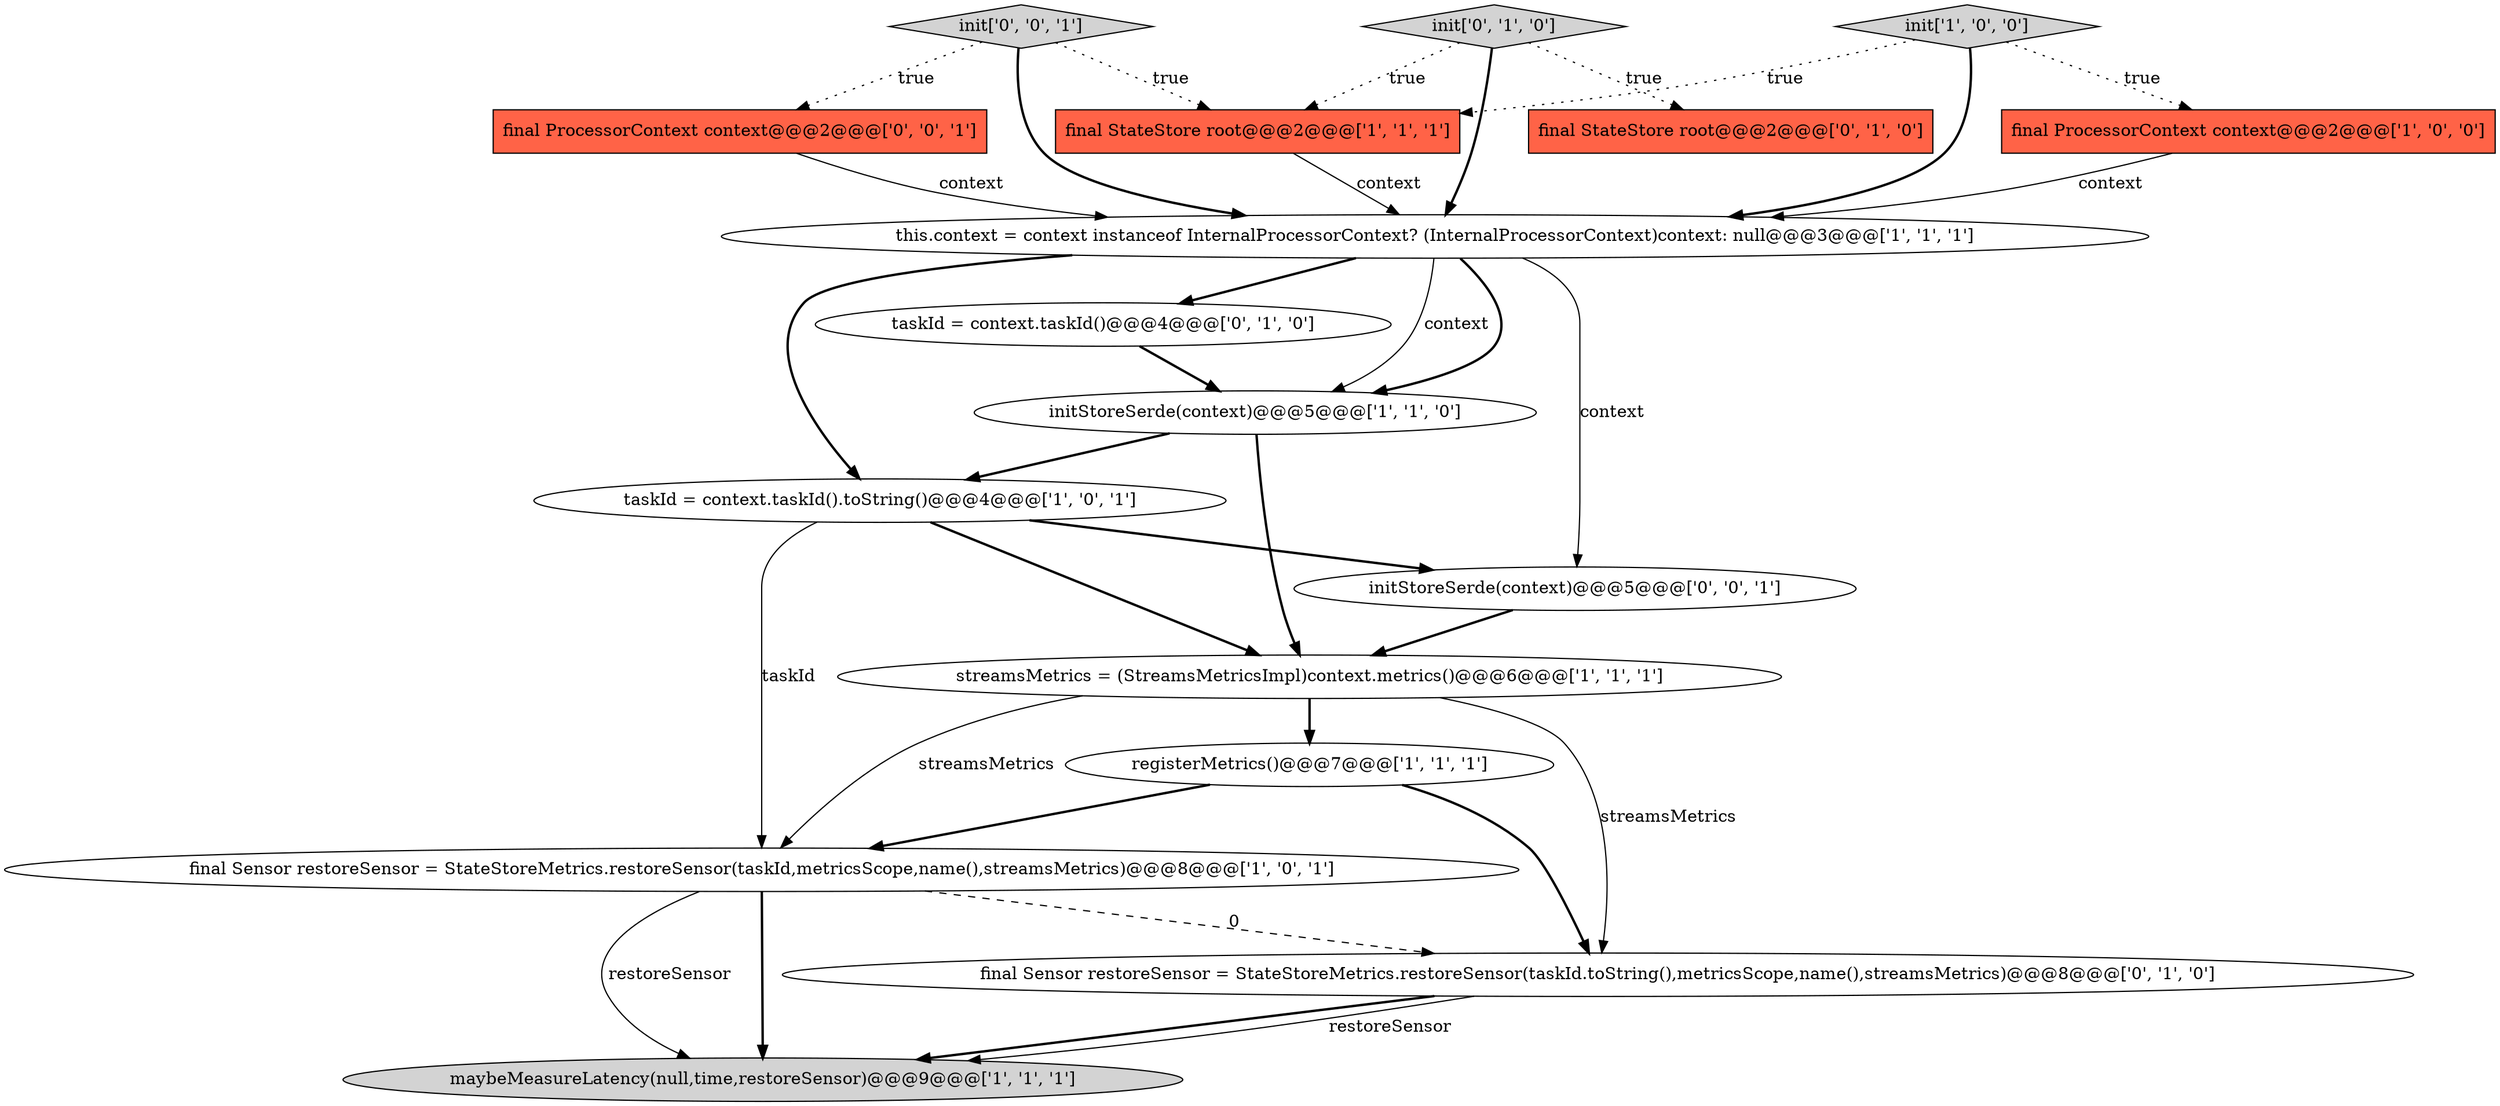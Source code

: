 digraph {
7 [style = filled, label = "registerMetrics()@@@7@@@['1', '1', '1']", fillcolor = white, shape = ellipse image = "AAA0AAABBB1BBB"];
4 [style = filled, label = "initStoreSerde(context)@@@5@@@['1', '1', '0']", fillcolor = white, shape = ellipse image = "AAA0AAABBB1BBB"];
8 [style = filled, label = "final StateStore root@@@2@@@['1', '1', '1']", fillcolor = tomato, shape = box image = "AAA0AAABBB1BBB"];
14 [style = filled, label = "final ProcessorContext context@@@2@@@['0', '0', '1']", fillcolor = tomato, shape = box image = "AAA0AAABBB3BBB"];
16 [style = filled, label = "init['0', '0', '1']", fillcolor = lightgray, shape = diamond image = "AAA0AAABBB3BBB"];
11 [style = filled, label = "init['0', '1', '0']", fillcolor = lightgray, shape = diamond image = "AAA0AAABBB2BBB"];
5 [style = filled, label = "taskId = context.taskId().toString()@@@4@@@['1', '0', '1']", fillcolor = white, shape = ellipse image = "AAA0AAABBB1BBB"];
6 [style = filled, label = "streamsMetrics = (StreamsMetricsImpl)context.metrics()@@@6@@@['1', '1', '1']", fillcolor = white, shape = ellipse image = "AAA0AAABBB1BBB"];
9 [style = filled, label = "this.context = context instanceof InternalProcessorContext? (InternalProcessorContext)context: null@@@3@@@['1', '1', '1']", fillcolor = white, shape = ellipse image = "AAA0AAABBB1BBB"];
15 [style = filled, label = "initStoreSerde(context)@@@5@@@['0', '0', '1']", fillcolor = white, shape = ellipse image = "AAA0AAABBB3BBB"];
1 [style = filled, label = "init['1', '0', '0']", fillcolor = lightgray, shape = diamond image = "AAA0AAABBB1BBB"];
0 [style = filled, label = "maybeMeasureLatency(null,time,restoreSensor)@@@9@@@['1', '1', '1']", fillcolor = lightgray, shape = ellipse image = "AAA0AAABBB1BBB"];
10 [style = filled, label = "taskId = context.taskId()@@@4@@@['0', '1', '0']", fillcolor = white, shape = ellipse image = "AAA1AAABBB2BBB"];
13 [style = filled, label = "final StateStore root@@@2@@@['0', '1', '0']", fillcolor = tomato, shape = box image = "AAA0AAABBB2BBB"];
2 [style = filled, label = "final Sensor restoreSensor = StateStoreMetrics.restoreSensor(taskId,metricsScope,name(),streamsMetrics)@@@8@@@['1', '0', '1']", fillcolor = white, shape = ellipse image = "AAA0AAABBB1BBB"];
3 [style = filled, label = "final ProcessorContext context@@@2@@@['1', '0', '0']", fillcolor = tomato, shape = box image = "AAA0AAABBB1BBB"];
12 [style = filled, label = "final Sensor restoreSensor = StateStoreMetrics.restoreSensor(taskId.toString(),metricsScope,name(),streamsMetrics)@@@8@@@['0', '1', '0']", fillcolor = white, shape = ellipse image = "AAA1AAABBB2BBB"];
12->0 [style = bold, label=""];
4->6 [style = bold, label=""];
1->8 [style = dotted, label="true"];
5->2 [style = solid, label="taskId"];
9->4 [style = solid, label="context"];
1->9 [style = bold, label=""];
9->4 [style = bold, label=""];
3->9 [style = solid, label="context"];
4->5 [style = bold, label=""];
16->14 [style = dotted, label="true"];
11->9 [style = bold, label=""];
12->0 [style = solid, label="restoreSensor"];
6->2 [style = solid, label="streamsMetrics"];
5->15 [style = bold, label=""];
15->6 [style = bold, label=""];
8->9 [style = solid, label="context"];
11->8 [style = dotted, label="true"];
1->3 [style = dotted, label="true"];
2->0 [style = solid, label="restoreSensor"];
7->12 [style = bold, label=""];
10->4 [style = bold, label=""];
2->0 [style = bold, label=""];
16->8 [style = dotted, label="true"];
6->7 [style = bold, label=""];
6->12 [style = solid, label="streamsMetrics"];
14->9 [style = solid, label="context"];
11->13 [style = dotted, label="true"];
9->5 [style = bold, label=""];
2->12 [style = dashed, label="0"];
5->6 [style = bold, label=""];
9->15 [style = solid, label="context"];
9->10 [style = bold, label=""];
16->9 [style = bold, label=""];
7->2 [style = bold, label=""];
}

